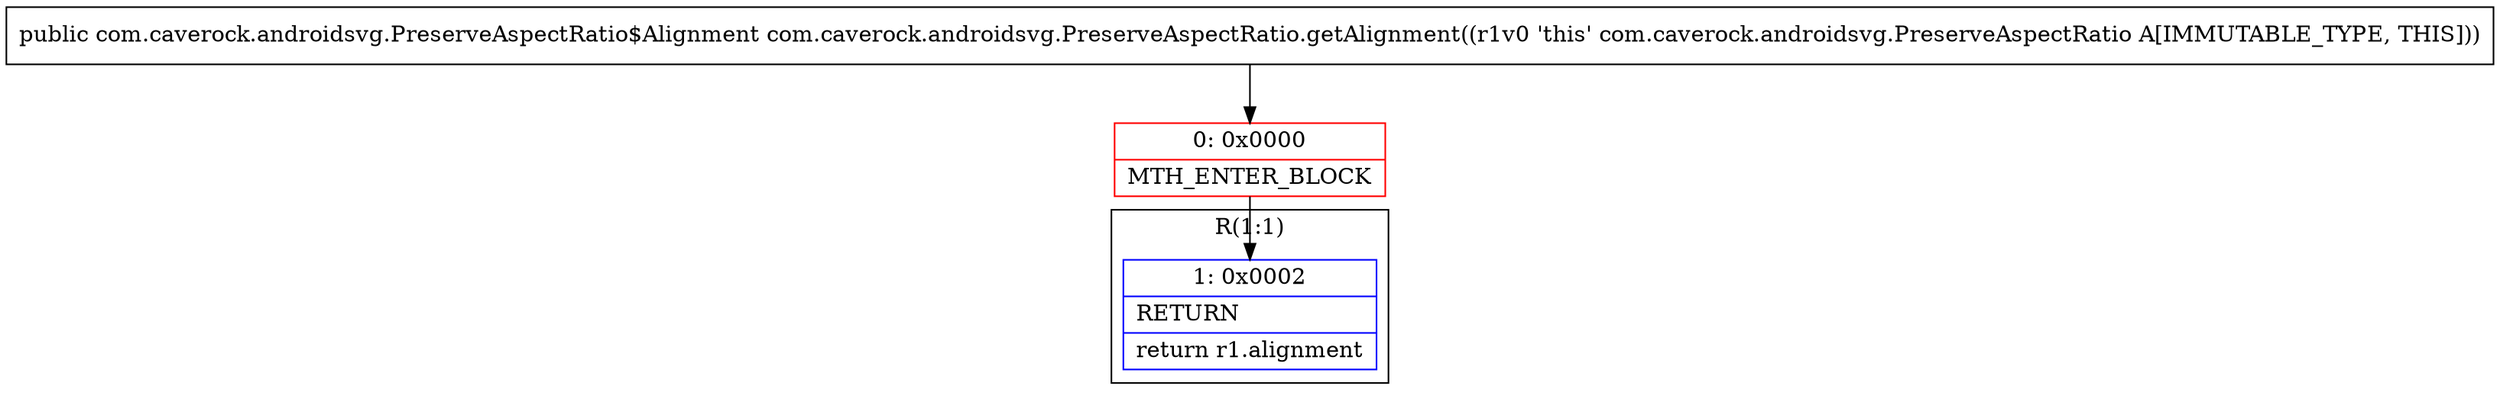 digraph "CFG forcom.caverock.androidsvg.PreserveAspectRatio.getAlignment()Lcom\/caverock\/androidsvg\/PreserveAspectRatio$Alignment;" {
subgraph cluster_Region_1389693817 {
label = "R(1:1)";
node [shape=record,color=blue];
Node_1 [shape=record,label="{1\:\ 0x0002|RETURN\l|return r1.alignment\l}"];
}
Node_0 [shape=record,color=red,label="{0\:\ 0x0000|MTH_ENTER_BLOCK\l}"];
MethodNode[shape=record,label="{public com.caverock.androidsvg.PreserveAspectRatio$Alignment com.caverock.androidsvg.PreserveAspectRatio.getAlignment((r1v0 'this' com.caverock.androidsvg.PreserveAspectRatio A[IMMUTABLE_TYPE, THIS])) }"];
MethodNode -> Node_0;
Node_0 -> Node_1;
}

